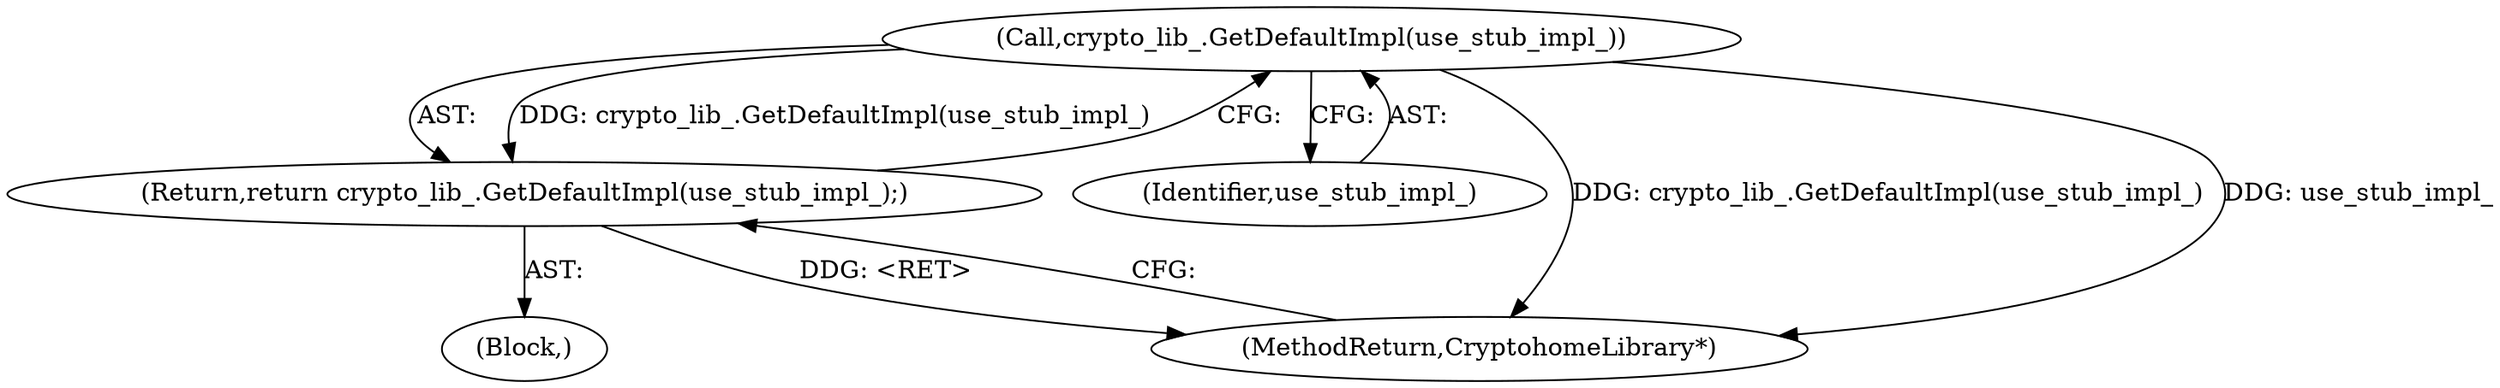 digraph "1_Chrome_b3ae5db129f88dae153880e84bdabea8ce2ca89b_1@API" {
"1000103" [label="(Call,crypto_lib_.GetDefaultImpl(use_stub_impl_))"];
"1000102" [label="(Return,return crypto_lib_.GetDefaultImpl(use_stub_impl_);)"];
"1000104" [label="(Identifier,use_stub_impl_)"];
"1000103" [label="(Call,crypto_lib_.GetDefaultImpl(use_stub_impl_))"];
"1000105" [label="(MethodReturn,CryptohomeLibrary*)"];
"1000101" [label="(Block,)"];
"1000102" [label="(Return,return crypto_lib_.GetDefaultImpl(use_stub_impl_);)"];
"1000103" -> "1000102"  [label="AST: "];
"1000103" -> "1000104"  [label="CFG: "];
"1000104" -> "1000103"  [label="AST: "];
"1000102" -> "1000103"  [label="CFG: "];
"1000103" -> "1000105"  [label="DDG: crypto_lib_.GetDefaultImpl(use_stub_impl_)"];
"1000103" -> "1000105"  [label="DDG: use_stub_impl_"];
"1000103" -> "1000102"  [label="DDG: crypto_lib_.GetDefaultImpl(use_stub_impl_)"];
"1000102" -> "1000101"  [label="AST: "];
"1000105" -> "1000102"  [label="CFG: "];
"1000102" -> "1000105"  [label="DDG: <RET>"];
}
